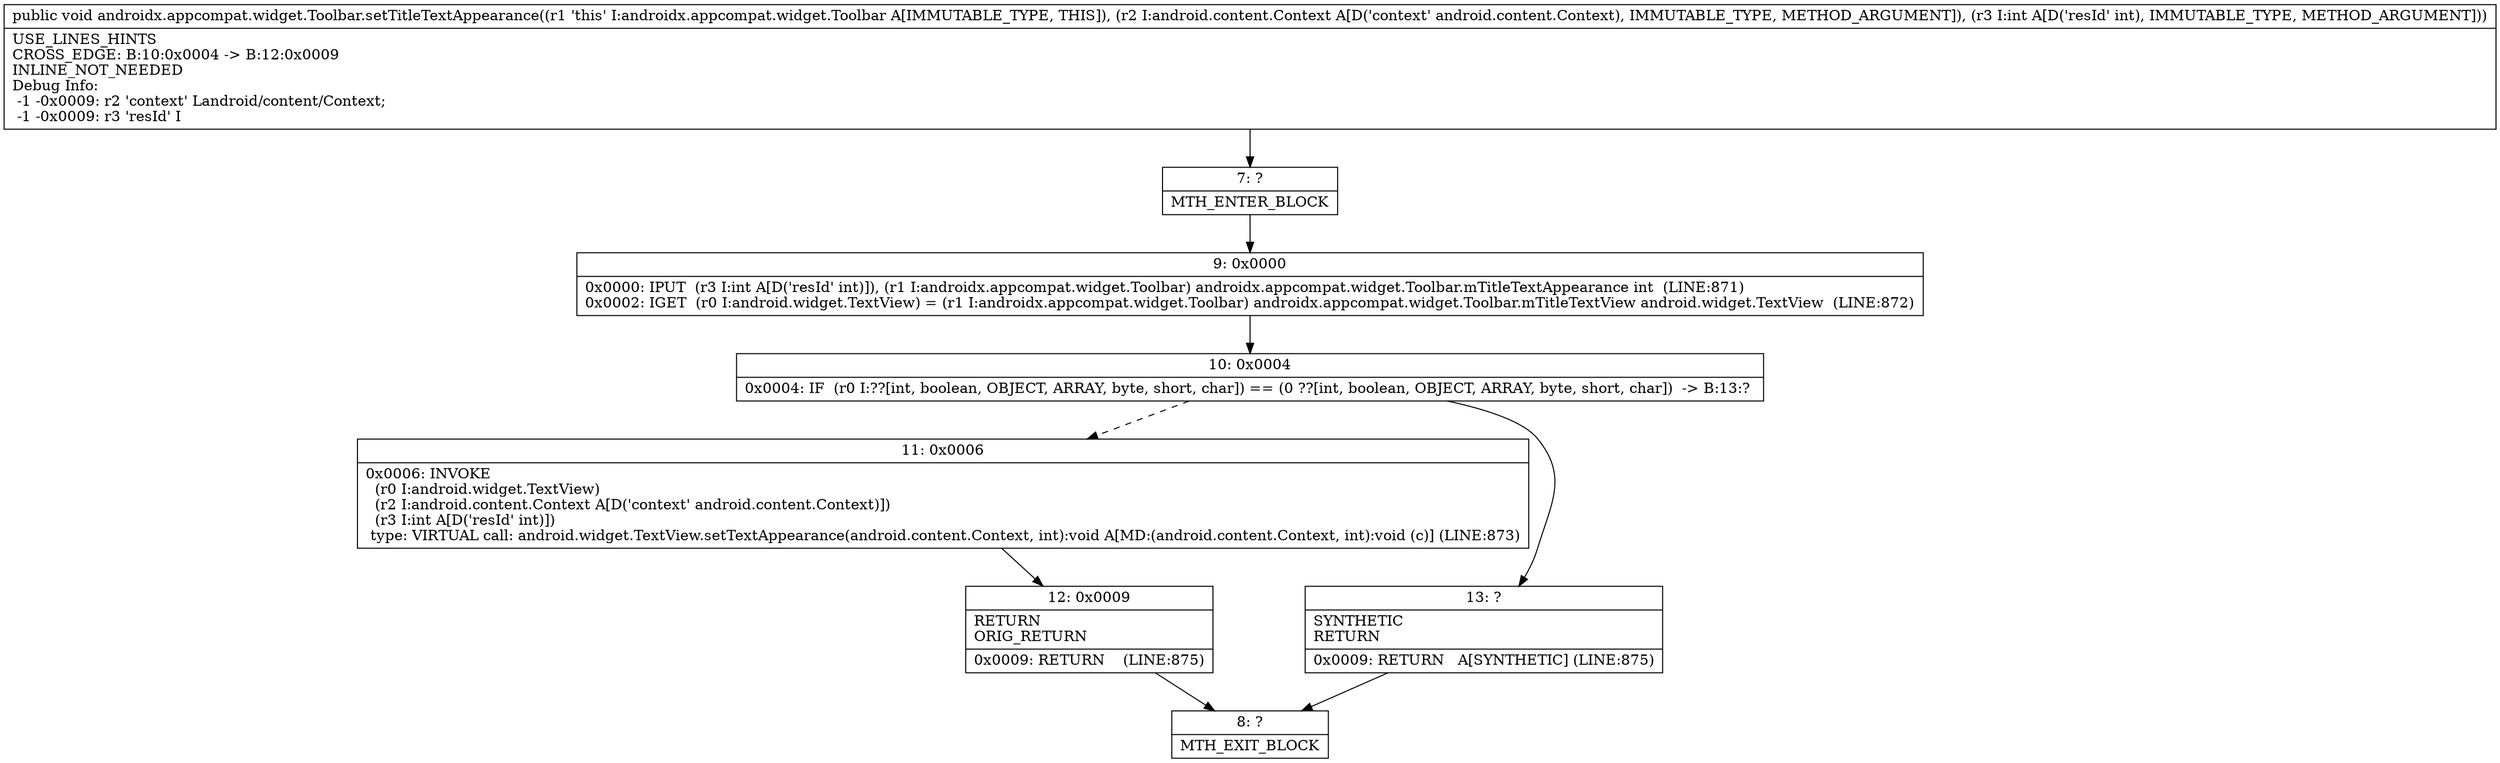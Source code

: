 digraph "CFG forandroidx.appcompat.widget.Toolbar.setTitleTextAppearance(Landroid\/content\/Context;I)V" {
Node_7 [shape=record,label="{7\:\ ?|MTH_ENTER_BLOCK\l}"];
Node_9 [shape=record,label="{9\:\ 0x0000|0x0000: IPUT  (r3 I:int A[D('resId' int)]), (r1 I:androidx.appcompat.widget.Toolbar) androidx.appcompat.widget.Toolbar.mTitleTextAppearance int  (LINE:871)\l0x0002: IGET  (r0 I:android.widget.TextView) = (r1 I:androidx.appcompat.widget.Toolbar) androidx.appcompat.widget.Toolbar.mTitleTextView android.widget.TextView  (LINE:872)\l}"];
Node_10 [shape=record,label="{10\:\ 0x0004|0x0004: IF  (r0 I:??[int, boolean, OBJECT, ARRAY, byte, short, char]) == (0 ??[int, boolean, OBJECT, ARRAY, byte, short, char])  \-\> B:13:? \l}"];
Node_11 [shape=record,label="{11\:\ 0x0006|0x0006: INVOKE  \l  (r0 I:android.widget.TextView)\l  (r2 I:android.content.Context A[D('context' android.content.Context)])\l  (r3 I:int A[D('resId' int)])\l type: VIRTUAL call: android.widget.TextView.setTextAppearance(android.content.Context, int):void A[MD:(android.content.Context, int):void (c)] (LINE:873)\l}"];
Node_12 [shape=record,label="{12\:\ 0x0009|RETURN\lORIG_RETURN\l|0x0009: RETURN    (LINE:875)\l}"];
Node_8 [shape=record,label="{8\:\ ?|MTH_EXIT_BLOCK\l}"];
Node_13 [shape=record,label="{13\:\ ?|SYNTHETIC\lRETURN\l|0x0009: RETURN   A[SYNTHETIC] (LINE:875)\l}"];
MethodNode[shape=record,label="{public void androidx.appcompat.widget.Toolbar.setTitleTextAppearance((r1 'this' I:androidx.appcompat.widget.Toolbar A[IMMUTABLE_TYPE, THIS]), (r2 I:android.content.Context A[D('context' android.content.Context), IMMUTABLE_TYPE, METHOD_ARGUMENT]), (r3 I:int A[D('resId' int), IMMUTABLE_TYPE, METHOD_ARGUMENT]))  | USE_LINES_HINTS\lCROSS_EDGE: B:10:0x0004 \-\> B:12:0x0009\lINLINE_NOT_NEEDED\lDebug Info:\l  \-1 \-0x0009: r2 'context' Landroid\/content\/Context;\l  \-1 \-0x0009: r3 'resId' I\l}"];
MethodNode -> Node_7;Node_7 -> Node_9;
Node_9 -> Node_10;
Node_10 -> Node_11[style=dashed];
Node_10 -> Node_13;
Node_11 -> Node_12;
Node_12 -> Node_8;
Node_13 -> Node_8;
}

